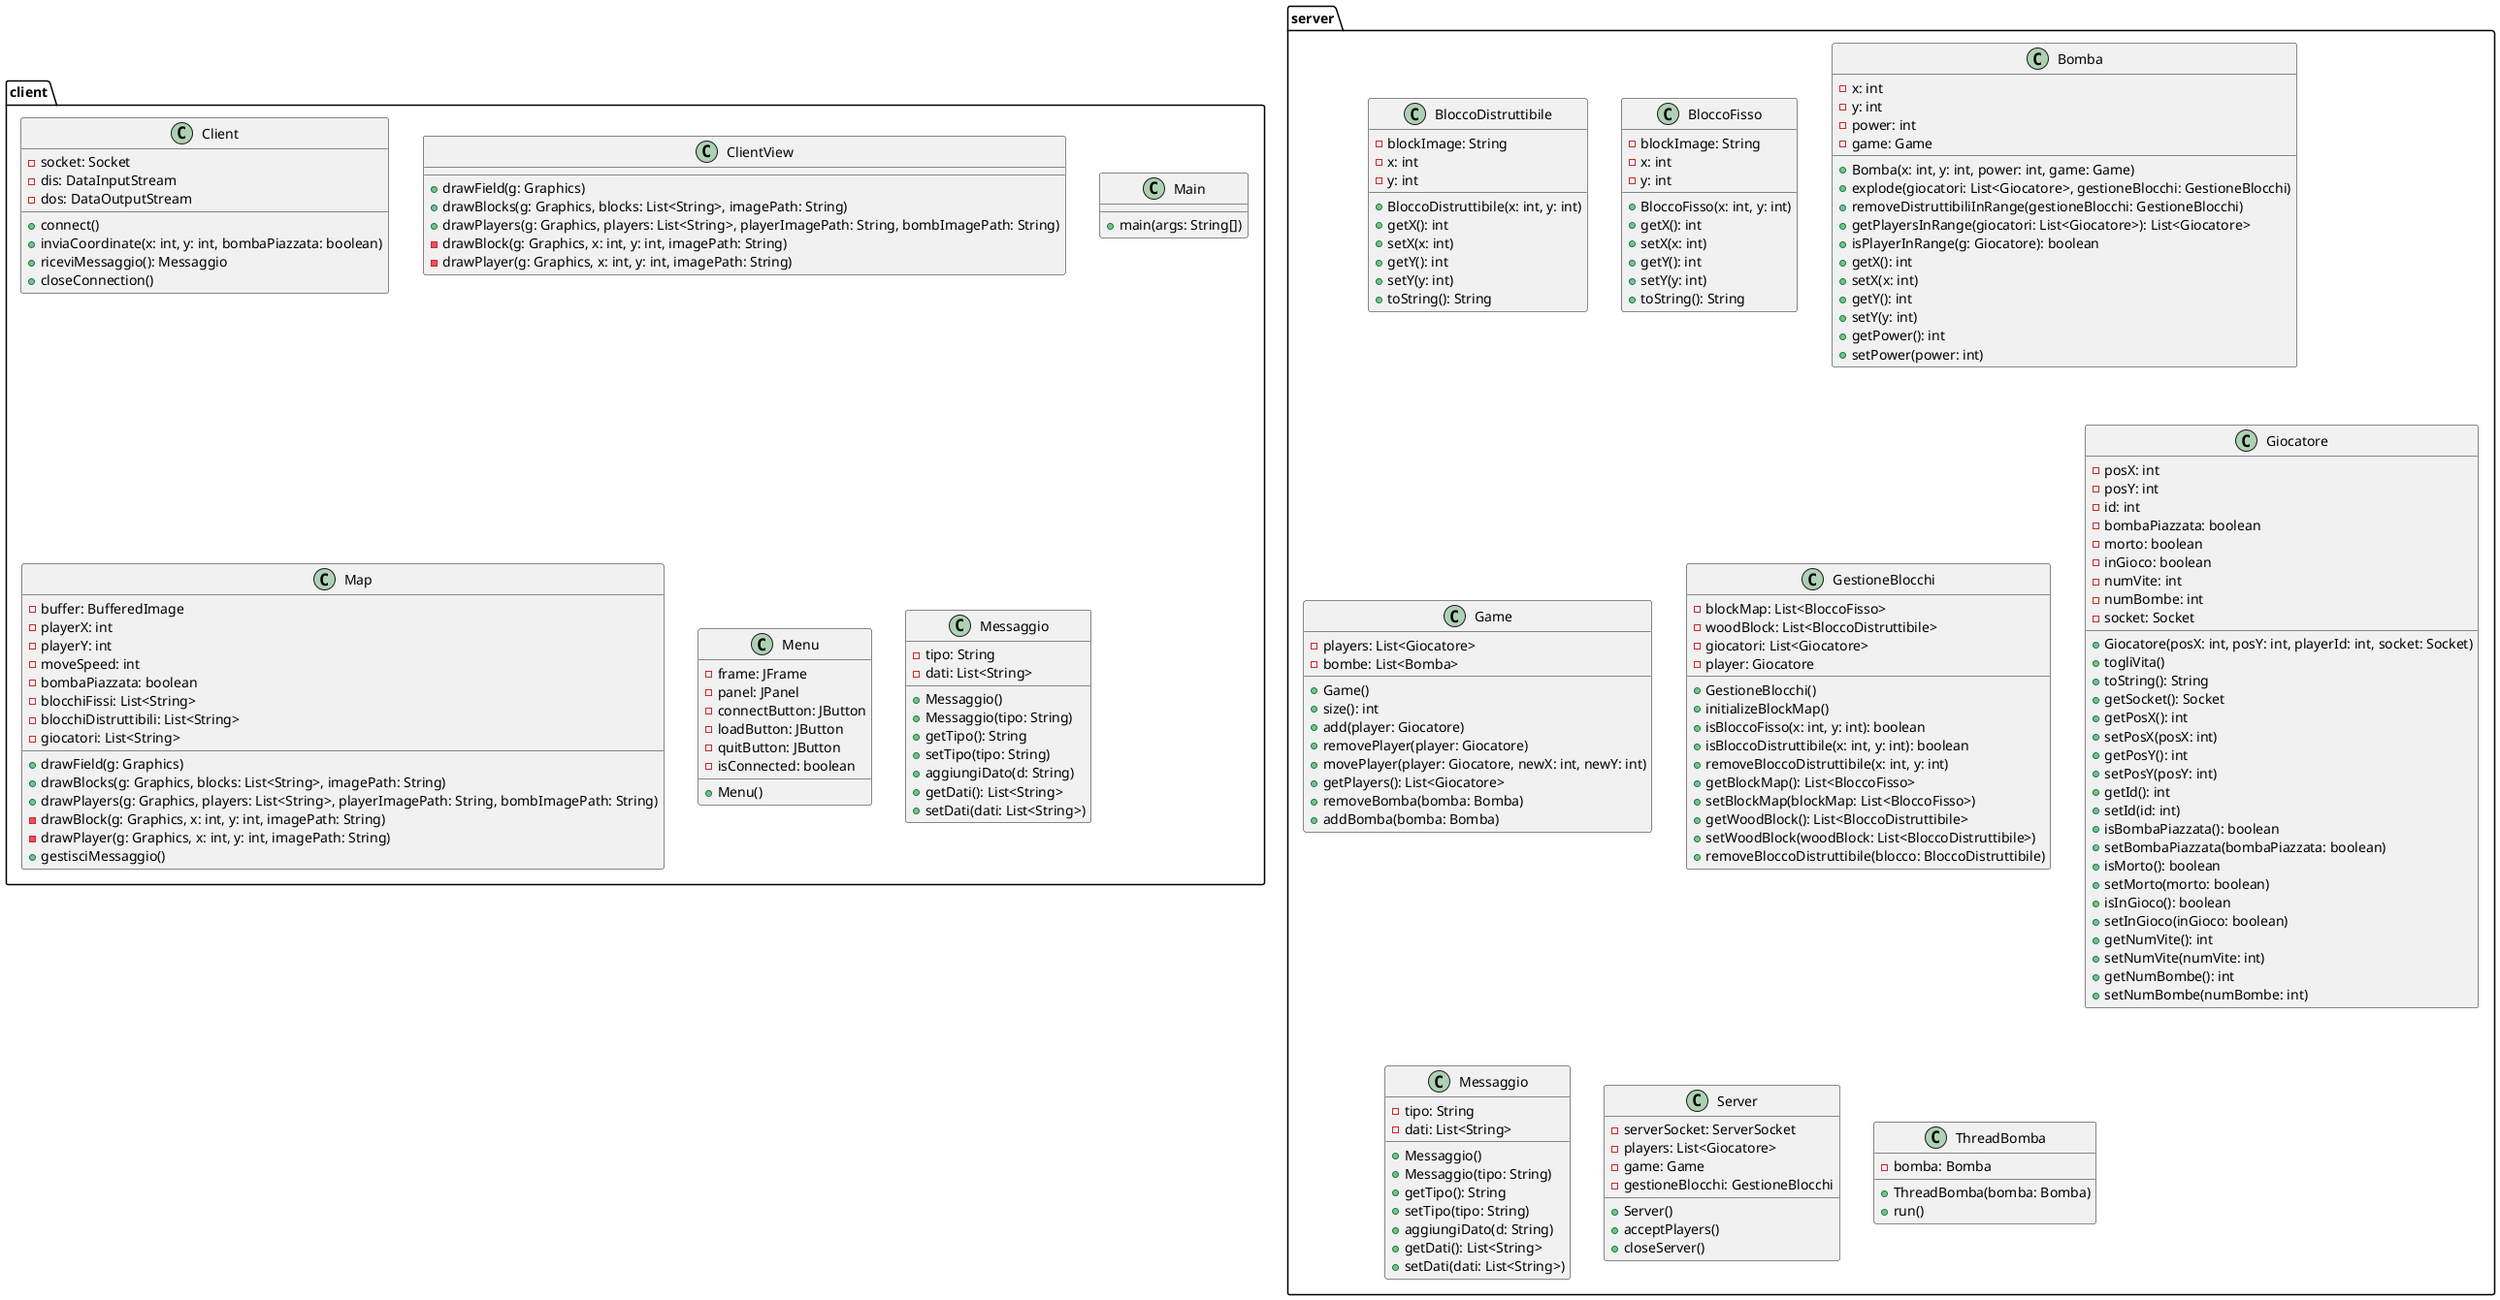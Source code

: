 @startuml
package client {
    class Client {
        - socket: Socket
        - dis: DataInputStream
        - dos: DataOutputStream
        + connect()
        + inviaCoordinate(x: int, y: int, bombaPiazzata: boolean)
        + riceviMessaggio(): Messaggio
        + closeConnection()
    }

    class ClientView {
        + drawField(g: Graphics)
        + drawBlocks(g: Graphics, blocks: List<String>, imagePath: String)
        + drawPlayers(g: Graphics, players: List<String>, playerImagePath: String, bombImagePath: String)
        - drawBlock(g: Graphics, x: int, y: int, imagePath: String)
        - drawPlayer(g: Graphics, x: int, y: int, imagePath: String)
    }

    class Main {
        + main(args: String[])
    }

    class Map {
        - buffer: BufferedImage
        - playerX: int
        - playerY: int
        - moveSpeed: int
        - bombaPiazzata: boolean
        - blocchiFissi: List<String>
        - blocchiDistruttibili: List<String>
        - giocatori: List<String>
        + drawField(g: Graphics)
        + drawBlocks(g: Graphics, blocks: List<String>, imagePath: String)
        + drawPlayers(g: Graphics, players: List<String>, playerImagePath: String, bombImagePath: String)
        - drawBlock(g: Graphics, x: int, y: int, imagePath: String)
        - drawPlayer(g: Graphics, x: int, y: int, imagePath: String)
        + gestisciMessaggio()
    }

    class Menu {
        - frame: JFrame
        - panel: JPanel
        - connectButton: JButton
        - loadButton: JButton
        - quitButton: JButton
        - isConnected: boolean
        + Menu()
    }

    class Messaggio {
        - tipo: String
        - dati: List<String>
        + Messaggio()
        + Messaggio(tipo: String)
        + getTipo(): String
        + setTipo(tipo: String)
        + aggiungiDato(d: String)
        + getDati(): List<String>
        + setDati(dati: List<String>)
    }
}

package server {
    class BloccoDistruttibile {
        - blockImage: String
        - x: int
        - y: int
        + BloccoDistruttibile(x: int, y: int)
        + getX(): int
        + setX(x: int)
        + getY(): int
        + setY(y: int)
        + toString(): String
    }

    class BloccoFisso {
        - blockImage: String
        - x: int
        - y: int
        + BloccoFisso(x: int, y: int)
        + getX(): int
        + setX(x: int)
        + getY(): int
        + setY(y: int)
        + toString(): String
    }

    class Bomba {
        - x: int
        - y: int
        - power: int
        - game: Game
        + Bomba(x: int, y: int, power: int, game: Game)
        + explode(giocatori: List<Giocatore>, gestioneBlocchi: GestioneBlocchi)
        + removeDistruttibiliInRange(gestioneBlocchi: GestioneBlocchi)
        + getPlayersInRange(giocatori: List<Giocatore>): List<Giocatore>
        + isPlayerInRange(g: Giocatore): boolean
        + getX(): int
        + setX(x: int)
        + getY(): int
        + setY(y: int)
        + getPower(): int
        + setPower(power: int)
    }

    class Game {
        - players: List<Giocatore>
        - bombe: List<Bomba>
        + Game()
        + size(): int
        + add(player: Giocatore)
        + removePlayer(player: Giocatore)
        + movePlayer(player: Giocatore, newX: int, newY: int)
        + getPlayers(): List<Giocatore>
        + removeBomba(bomba: Bomba)
        + addBomba(bomba: Bomba)
    }

    class GestioneBlocchi {
        - blockMap: List<BloccoFisso>
        - woodBlock: List<BloccoDistruttibile>
        - giocatori: List<Giocatore>
        - player: Giocatore
        + GestioneBlocchi()
        + initializeBlockMap()
        + isBloccoFisso(x: int, y: int): boolean
        + isBloccoDistruttibile(x: int, y: int): boolean
        + removeBloccoDistruttibile(x: int, y: int)
        + getBlockMap(): List<BloccoFisso>
        + setBlockMap(blockMap: List<BloccoFisso>)
        + getWoodBlock(): List<BloccoDistruttibile>
        + setWoodBlock(woodBlock: List<BloccoDistruttibile>)
        + removeBloccoDistruttibile(blocco: BloccoDistruttibile)
    }

    class Giocatore {
        - posX: int
        - posY: int
        - id: int
        - bombaPiazzata: boolean
        - morto: boolean
        - inGioco: boolean
        - numVite: int
        - numBombe: int
        - socket: Socket
        + Giocatore(posX: int, posY: int, playerId: int, socket: Socket)
        + togliVita()
        + toString(): String
        + getSocket(): Socket
        + getPosX(): int
        + setPosX(posX: int)
        + getPosY(): int
        + setPosY(posY: int)
        + getId(): int
        + setId(id: int)
        + isBombaPiazzata(): boolean
        + setBombaPiazzata(bombaPiazzata: boolean)
        + isMorto(): boolean
        + setMorto(morto: boolean)
        + isInGioco(): boolean
        + setInGioco(inGioco: boolean)
        + getNumVite(): int
        + setNumVite(numVite: int)
        + getNumBombe(): int
        + setNumBombe(numBombe: int)
    }

    class Messaggio {
        - tipo: String
        - dati: List<String>
        + Messaggio()
        + Messaggio(tipo: String)
        + getTipo(): String
        + setTipo(tipo: String)
        + aggiungiDato(d: String)
        + getDati(): List<String>
        + setDati(dati: List<String>)
    }

    class Server {
        - serverSocket: ServerSocket
        - players: List<Giocatore>
        - game: Game
        - gestioneBlocchi: GestioneBlocchi
        + Server()
        + acceptPlayers()
        + closeServer()
    }

    class ThreadBomba {
        - bomba: Bomba
        + ThreadBomba(bomba: Bomba)
        + run()
    }
}

